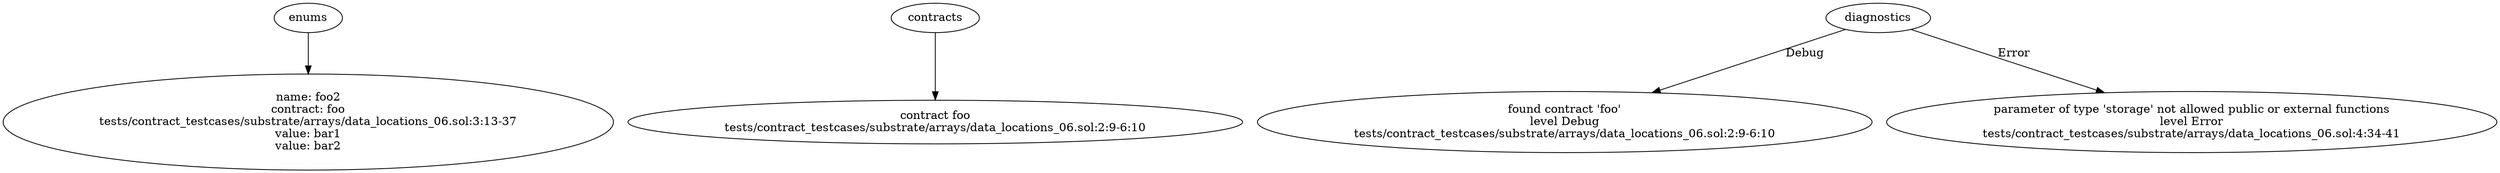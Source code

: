 strict digraph "tests/contract_testcases/substrate/arrays/data_locations_06.sol" {
	foo2 [label="name: foo2\ncontract: foo\ntests/contract_testcases/substrate/arrays/data_locations_06.sol:3:13-37\nvalue: bar1\nvalue: bar2"]
	contract [label="contract foo\ntests/contract_testcases/substrate/arrays/data_locations_06.sol:2:9-6:10"]
	diagnostic [label="found contract 'foo'\nlevel Debug\ntests/contract_testcases/substrate/arrays/data_locations_06.sol:2:9-6:10"]
	diagnostic_7 [label="parameter of type 'storage' not allowed public or external functions\nlevel Error\ntests/contract_testcases/substrate/arrays/data_locations_06.sol:4:34-41"]
	enums -> foo2
	contracts -> contract
	diagnostics -> diagnostic [label="Debug"]
	diagnostics -> diagnostic_7 [label="Error"]
}

